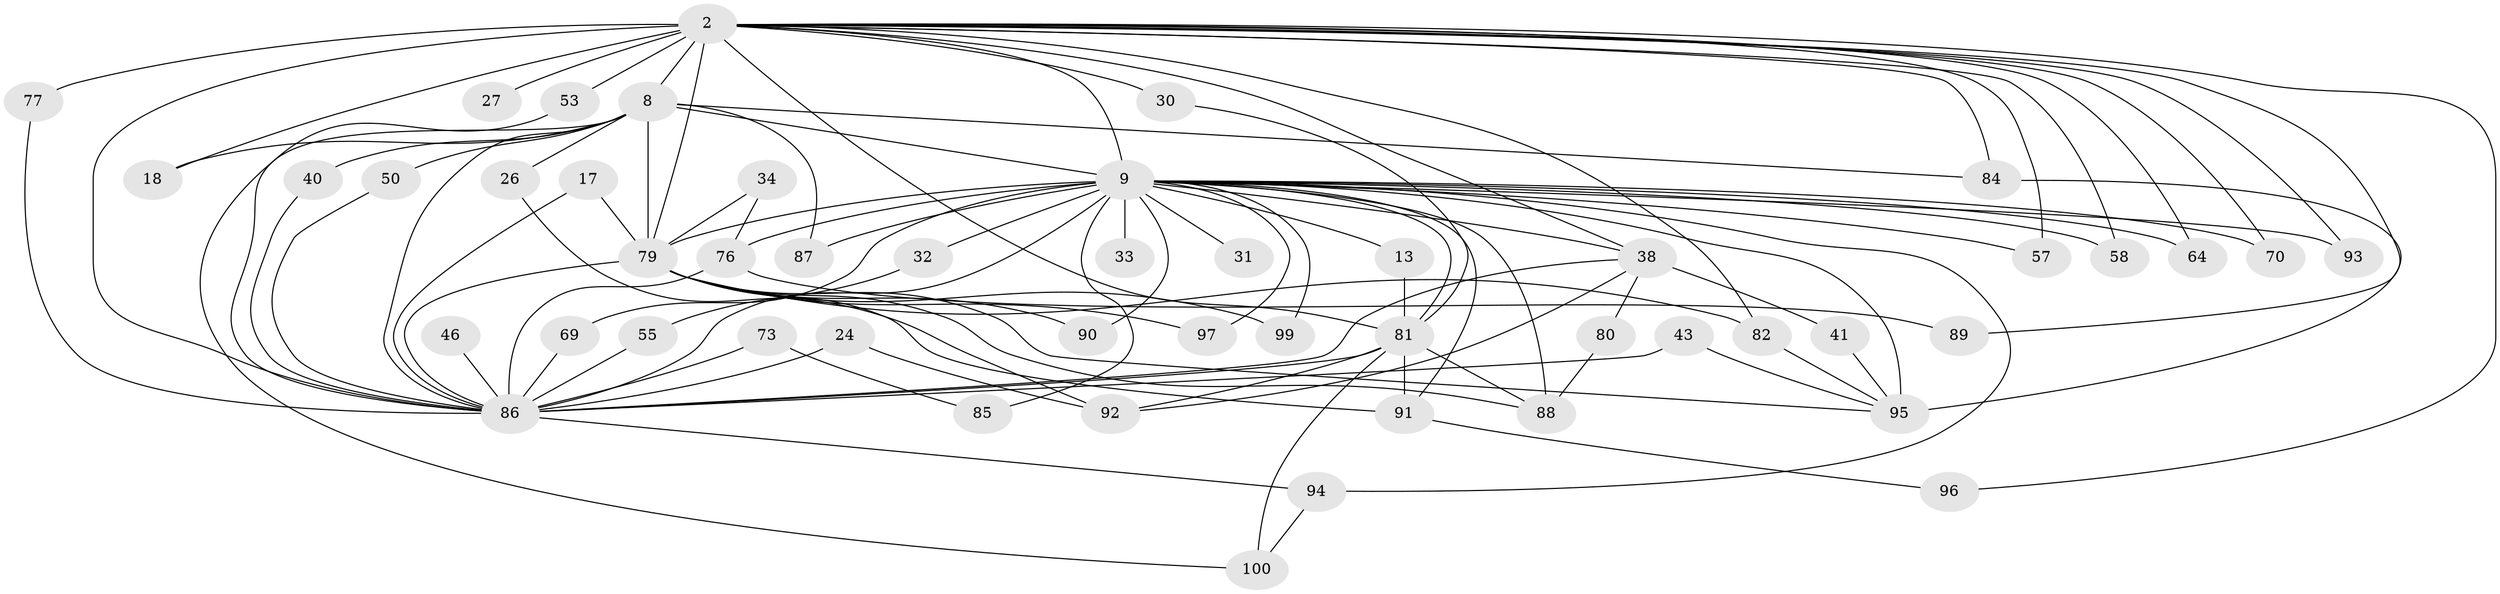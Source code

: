 // original degree distribution, {22: 0.02, 21: 0.01, 16: 0.01, 34: 0.01, 13: 0.02, 23: 0.01, 14: 0.01, 26: 0.01, 6: 0.02, 5: 0.02, 2: 0.5, 4: 0.16, 3: 0.2}
// Generated by graph-tools (version 1.1) at 2025/44/03/09/25 04:44:00]
// undirected, 50 vertices, 101 edges
graph export_dot {
graph [start="1"]
  node [color=gray90,style=filled];
  2 [super="+1"];
  8 [super="+5"];
  9 [super="+4"];
  13;
  17;
  18;
  24;
  26;
  27;
  30;
  31;
  32;
  33;
  34;
  38 [super="+16+28"];
  40;
  41;
  43;
  46;
  50;
  53;
  55;
  57;
  58;
  64;
  69;
  70 [super="+23"];
  73;
  76 [super="+68"];
  77 [super="+56"];
  79 [super="+19+6"];
  80;
  81 [super="+62+78+35+44"];
  82 [super="+59"];
  84 [super="+71"];
  85;
  86 [super="+36+10"];
  87 [super="+14+65"];
  88 [super="+54+74"];
  89;
  90;
  91 [super="+72"];
  92 [super="+39+61"];
  93;
  94 [super="+83"];
  95 [super="+66+47+75+29"];
  96;
  97;
  99;
  100 [super="+98"];
  2 -- 8 [weight=4];
  2 -- 9 [weight=4];
  2 -- 27 [weight=2];
  2 -- 30 [weight=2];
  2 -- 53;
  2 -- 57;
  2 -- 70 [weight=2];
  2 -- 77 [weight=3];
  2 -- 84;
  2 -- 96;
  2 -- 64;
  2 -- 81 [weight=2];
  2 -- 18;
  2 -- 86 [weight=5];
  2 -- 89;
  2 -- 93;
  2 -- 58;
  2 -- 79 [weight=5];
  2 -- 82;
  2 -- 38 [weight=2];
  8 -- 9 [weight=4];
  8 -- 18;
  8 -- 26 [weight=2];
  8 -- 40;
  8 -- 50;
  8 -- 79 [weight=5];
  8 -- 87;
  8 -- 84;
  8 -- 100;
  8 -- 86 [weight=4];
  9 -- 13;
  9 -- 31 [weight=2];
  9 -- 32 [weight=2];
  9 -- 33 [weight=2];
  9 -- 87 [weight=3];
  9 -- 88 [weight=3];
  9 -- 90;
  9 -- 97;
  9 -- 64;
  9 -- 69;
  9 -- 70;
  9 -- 85;
  9 -- 93;
  9 -- 95 [weight=7];
  9 -- 99;
  9 -- 57;
  9 -- 58;
  9 -- 94 [weight=2];
  9 -- 79 [weight=4];
  9 -- 86 [weight=5];
  9 -- 91;
  9 -- 38;
  9 -- 81;
  9 -- 76 [weight=4];
  13 -- 81;
  17 -- 79;
  17 -- 86;
  24 -- 92;
  24 -- 86 [weight=2];
  26 -- 91 [weight=2];
  30 -- 81;
  32 -- 55;
  34 -- 79;
  34 -- 76;
  38 -- 80;
  38 -- 41;
  38 -- 92;
  38 -- 86 [weight=2];
  40 -- 86;
  41 -- 95;
  43 -- 95;
  43 -- 86;
  46 -- 86;
  50 -- 86;
  53 -- 86;
  55 -- 86;
  69 -- 86;
  73 -- 85;
  73 -- 86 [weight=2];
  76 -- 86 [weight=4];
  76 -- 89;
  77 -- 86;
  79 -- 97;
  79 -- 99;
  79 -- 88 [weight=2];
  79 -- 90;
  79 -- 82;
  79 -- 95;
  79 -- 92;
  79 -- 86 [weight=4];
  80 -- 88;
  81 -- 88;
  81 -- 100;
  81 -- 91;
  81 -- 92;
  81 -- 86 [weight=4];
  82 -- 95;
  84 -- 95;
  86 -- 94 [weight=2];
  91 -- 96;
  94 -- 100;
}
